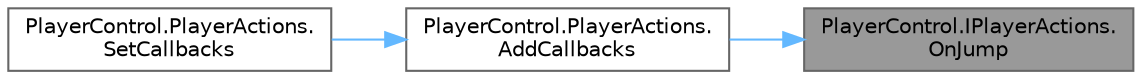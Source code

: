digraph "PlayerControl.IPlayerActions.OnJump"
{
 // LATEX_PDF_SIZE
  bgcolor="transparent";
  edge [fontname=Helvetica,fontsize=10,labelfontname=Helvetica,labelfontsize=10];
  node [fontname=Helvetica,fontsize=10,shape=box,height=0.2,width=0.4];
  rankdir="RL";
  Node1 [id="Node000001",label="PlayerControl.IPlayerActions.\lOnJump",height=0.2,width=0.4,color="gray40", fillcolor="grey60", style="filled", fontcolor="black",tooltip=" "];
  Node1 -> Node2 [id="edge3_Node000001_Node000002",dir="back",color="steelblue1",style="solid",tooltip=" "];
  Node2 [id="Node000002",label="PlayerControl.PlayerActions.\lAddCallbacks",height=0.2,width=0.4,color="grey40", fillcolor="white", style="filled",URL="$struct_player_control_1_1_player_actions.html#af81cf8130af06832a6f7366067467f20",tooltip=" "];
  Node2 -> Node3 [id="edge4_Node000002_Node000003",dir="back",color="steelblue1",style="solid",tooltip=" "];
  Node3 [id="Node000003",label="PlayerControl.PlayerActions.\lSetCallbacks",height=0.2,width=0.4,color="grey40", fillcolor="white", style="filled",URL="$struct_player_control_1_1_player_actions.html#ab1e59937e04aa8ff1ba4015fde01662e",tooltip=" "];
}
